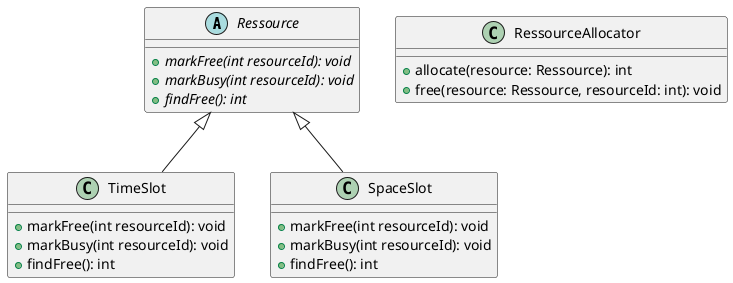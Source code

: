 @startuml
'https://plantuml.com/class-diagram

abstract class Ressource {
  + {abstract} markFree(int resourceId): void
  + {abstract} markBusy(int resourceId): void
  + {abstract} findFree(): int
}

class TimeSlot {
  + markFree(int resourceId): void
  + markBusy(int resourceId): void
  + findFree(): int
}

class SpaceSlot {
  + markFree(int resourceId): void
  + markBusy(int resourceId): void
  + findFree(): int
}

class RessourceAllocator {
  + allocate(resource: Ressource): int
  + free(resource: Ressource, resourceId: int): void
}

Ressource <|-- TimeSlot
Ressource <|-- SpaceSlot

@enduml